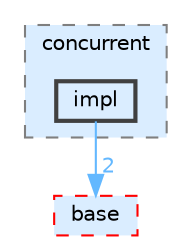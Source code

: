 digraph "src/include/cpp-toolbox/concurrent/impl"
{
 // LATEX_PDF_SIZE
  bgcolor="transparent";
  edge [fontname=Helvetica,fontsize=10,labelfontname=Helvetica,labelfontsize=10];
  node [fontname=Helvetica,fontsize=10,shape=box,height=0.2,width=0.4];
  compound=true
  subgraph clusterdir_53097c1fb4416aacf03fa23589a54650 {
    graph [ bgcolor="#daedff", pencolor="grey50", label="concurrent", fontname=Helvetica,fontsize=10 style="filled,dashed", URL="dir_53097c1fb4416aacf03fa23589a54650.html",tooltip=""]
  dir_9e27c55f36d3ced2b3c9ff2dc82c5988 [label="impl", fillcolor="#daedff", color="grey25", style="filled,bold", URL="dir_9e27c55f36d3ced2b3c9ff2dc82c5988.html",tooltip=""];
  }
  dir_175064ea02679cf4c3a50b5407502295 [label="base", fillcolor="#daedff", color="red", style="filled,dashed", URL="dir_175064ea02679cf4c3a50b5407502295.html",tooltip=""];
  dir_9e27c55f36d3ced2b3c9ff2dc82c5988->dir_175064ea02679cf4c3a50b5407502295 [headlabel="2", labeldistance=1.5 headhref="dir_000013_000000.html" href="dir_000013_000000.html" color="steelblue1" fontcolor="steelblue1"];
}
